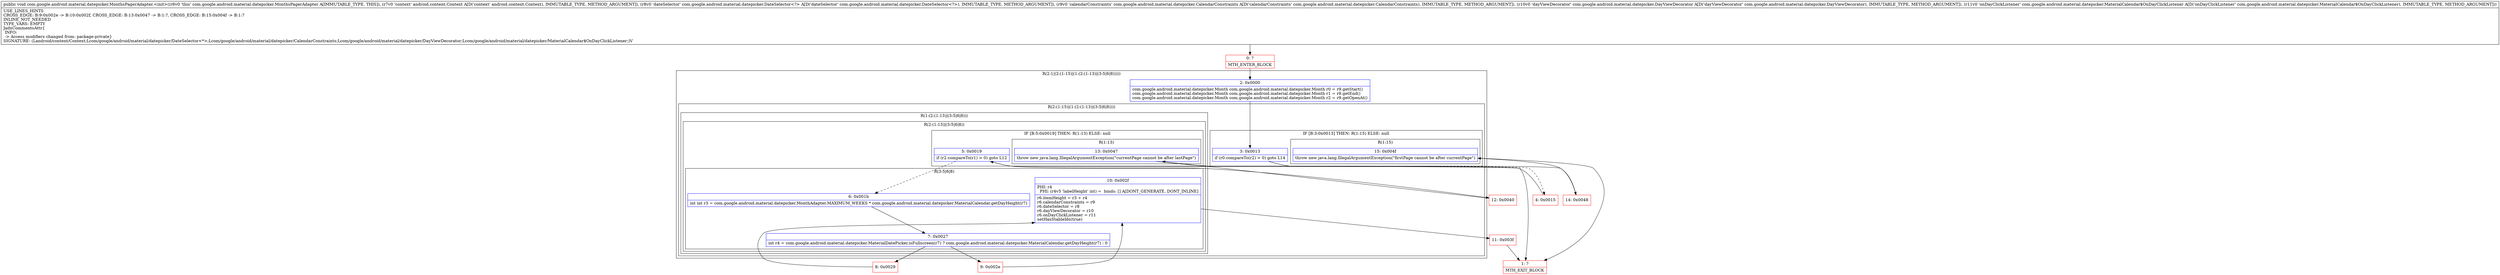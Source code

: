 digraph "CFG forcom.google.android.material.datepicker.MonthsPagerAdapter.\<init\>(Landroid\/content\/Context;Lcom\/google\/android\/material\/datepicker\/DateSelector;Lcom\/google\/android\/material\/datepicker\/CalendarConstraints;Lcom\/google\/android\/material\/datepicker\/DayViewDecorator;Lcom\/google\/android\/material\/datepicker\/MaterialCalendar$OnDayClickListener;)V" {
subgraph cluster_Region_1098155746 {
label = "R(2:1|(2:(1:15)|(1:(2:(1:13)|(3:5|6|8)))))";
node [shape=record,color=blue];
Node_2 [shape=record,label="{2\:\ 0x0000|com.google.android.material.datepicker.Month com.google.android.material.datepicker.Month r0 = r9.getStart()\lcom.google.android.material.datepicker.Month com.google.android.material.datepicker.Month r1 = r9.getEnd()\lcom.google.android.material.datepicker.Month com.google.android.material.datepicker.Month r2 = r9.getOpenAt()\l}"];
subgraph cluster_Region_1841644883 {
label = "R(2:(1:15)|(1:(2:(1:13)|(3:5|6|8))))";
node [shape=record,color=blue];
subgraph cluster_IfRegion_1859472932 {
label = "IF [B:3:0x0013] THEN: R(1:15) ELSE: null";
node [shape=record,color=blue];
Node_3 [shape=record,label="{3\:\ 0x0013|if (r0.compareTo(r2) \> 0) goto L14\l}"];
subgraph cluster_Region_1682011683 {
label = "R(1:15)";
node [shape=record,color=blue];
Node_15 [shape=record,label="{15\:\ 0x004f|throw new java.lang.IllegalArgumentException(\"firstPage cannot be after currentPage\")\l}"];
}
}
subgraph cluster_Region_472439276 {
label = "R(1:(2:(1:13)|(3:5|6|8)))";
node [shape=record,color=blue];
subgraph cluster_Region_1227580864 {
label = "R(2:(1:13)|(3:5|6|8))";
node [shape=record,color=blue];
subgraph cluster_IfRegion_385803498 {
label = "IF [B:5:0x0019] THEN: R(1:13) ELSE: null";
node [shape=record,color=blue];
Node_5 [shape=record,label="{5\:\ 0x0019|if (r2.compareTo(r1) \> 0) goto L12\l}"];
subgraph cluster_Region_235101803 {
label = "R(1:13)";
node [shape=record,color=blue];
Node_13 [shape=record,label="{13\:\ 0x0047|throw new java.lang.IllegalArgumentException(\"currentPage cannot be after lastPage\")\l}"];
}
}
subgraph cluster_Region_1970869295 {
label = "R(3:5|6|8)";
node [shape=record,color=blue];
Node_6 [shape=record,label="{6\:\ 0x001b|int int r3 = com.google.android.material.datepicker.MonthAdapter.MAXIMUM_WEEKS * com.google.android.material.datepicker.MaterialCalendar.getDayHeight(r7)\l}"];
Node_7 [shape=record,label="{7\:\ 0x0027|int r4 = com.google.android.material.datepicker.MaterialDatePicker.isFullscreen(r7) ? com.google.android.material.datepicker.MaterialCalendar.getDayHeight(r7) : 0\l}"];
Node_10 [shape=record,label="{10\:\ 0x002f|PHI: r4 \l  PHI: (r4v5 'labelHeight' int) =  binds: [] A[DONT_GENERATE, DONT_INLINE]\l|r6.itemHeight = r3 + r4\lr6.calendarConstraints = r9\lr6.dateSelector = r8\lr6.dayViewDecorator = r10\lr6.onDayClickListener = r11\lsetHasStableIds(true)\l}"];
}
}
}
}
}
Node_0 [shape=record,color=red,label="{0\:\ ?|MTH_ENTER_BLOCK\l}"];
Node_4 [shape=record,color=red,label="{4\:\ 0x0015}"];
Node_8 [shape=record,color=red,label="{8\:\ 0x0029}"];
Node_11 [shape=record,color=red,label="{11\:\ 0x003f}"];
Node_1 [shape=record,color=red,label="{1\:\ ?|MTH_EXIT_BLOCK\l}"];
Node_9 [shape=record,color=red,label="{9\:\ 0x002e}"];
Node_12 [shape=record,color=red,label="{12\:\ 0x0040}"];
Node_14 [shape=record,color=red,label="{14\:\ 0x0048}"];
MethodNode[shape=record,label="{public void com.google.android.material.datepicker.MonthsPagerAdapter.\<init\>((r6v0 'this' com.google.android.material.datepicker.MonthsPagerAdapter A[IMMUTABLE_TYPE, THIS]), (r7v0 'context' android.content.Context A[D('context' android.content.Context), IMMUTABLE_TYPE, METHOD_ARGUMENT]), (r8v0 'dateSelector' com.google.android.material.datepicker.DateSelector\<?\> A[D('dateSelector' com.google.android.material.datepicker.DateSelector\<?\>), IMMUTABLE_TYPE, METHOD_ARGUMENT]), (r9v0 'calendarConstraints' com.google.android.material.datepicker.CalendarConstraints A[D('calendarConstraints' com.google.android.material.datepicker.CalendarConstraints), IMMUTABLE_TYPE, METHOD_ARGUMENT]), (r10v0 'dayViewDecorator' com.google.android.material.datepicker.DayViewDecorator A[D('dayViewDecorator' com.google.android.material.datepicker.DayViewDecorator), IMMUTABLE_TYPE, METHOD_ARGUMENT]), (r11v0 'onDayClickListener' com.google.android.material.datepicker.MaterialCalendar$OnDayClickListener A[D('onDayClickListener' com.google.android.material.datepicker.MaterialCalendar$OnDayClickListener), IMMUTABLE_TYPE, METHOD_ARGUMENT]))  | USE_LINES_HINTS\lCROSS_EDGE: B:9:0x002e \-\> B:10:0x002f, CROSS_EDGE: B:13:0x0047 \-\> B:1:?, CROSS_EDGE: B:15:0x004f \-\> B:1:?\lINLINE_NOT_NEEDED\lTYPE_VARS: EMPTY\lJadxCommentsAttr\{\l INFO: \l \-\> Access modifiers changed from: package\-private\}\lSIGNATURE: (Landroid\/content\/Context;Lcom\/google\/android\/material\/datepicker\/DateSelector\<*\>;Lcom\/google\/android\/material\/datepicker\/CalendarConstraints;Lcom\/google\/android\/material\/datepicker\/DayViewDecorator;Lcom\/google\/android\/material\/datepicker\/MaterialCalendar$OnDayClickListener;)V\l}"];
MethodNode -> Node_0;Node_2 -> Node_3;
Node_3 -> Node_4[style=dashed];
Node_3 -> Node_14;
Node_15 -> Node_1;
Node_5 -> Node_6[style=dashed];
Node_5 -> Node_12;
Node_13 -> Node_1;
Node_6 -> Node_7;
Node_7 -> Node_8;
Node_7 -> Node_9;
Node_10 -> Node_11;
Node_0 -> Node_2;
Node_4 -> Node_5;
Node_8 -> Node_10;
Node_11 -> Node_1;
Node_9 -> Node_10;
Node_12 -> Node_13;
Node_14 -> Node_15;
}

